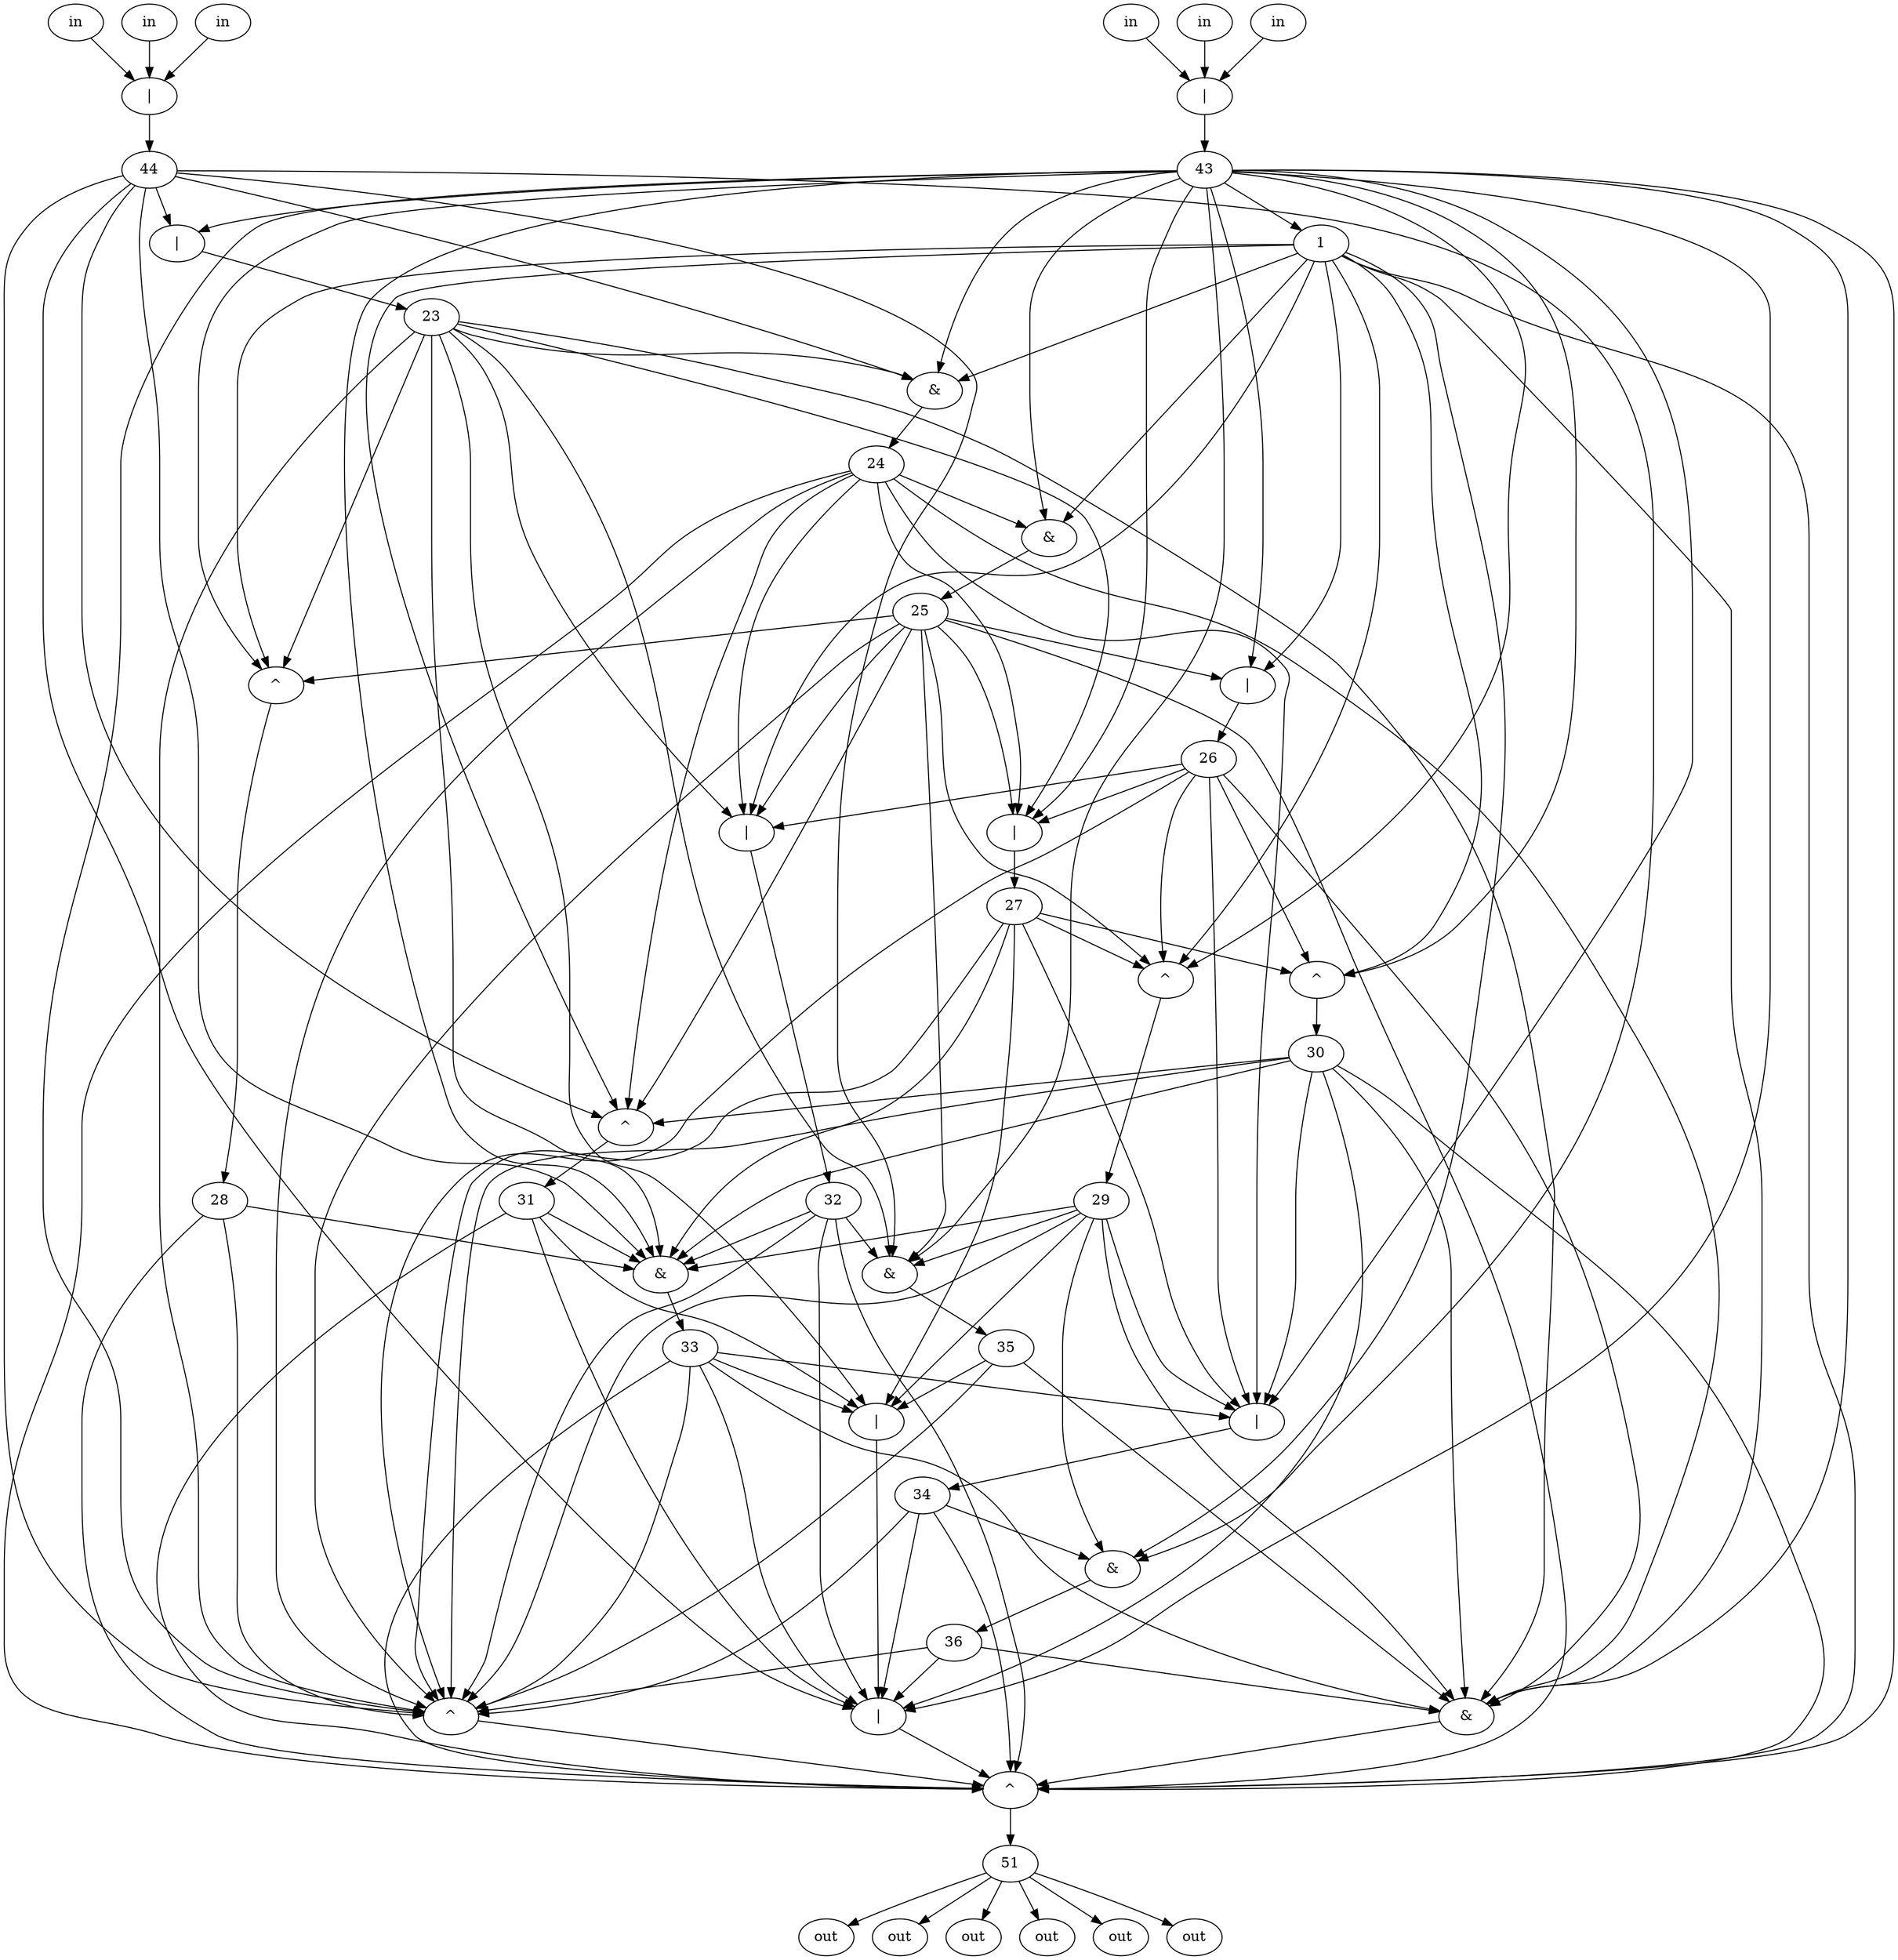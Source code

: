 digraph G{
   1[input=false,output=false];
   16 [label="|",input=false,output=false];
   18 [label="&",input=false,output=false];
   19 [label="^",input=false,output=false];
   20 [label="|",input=false,output=false];
   22 [label="|",input=false,output=false];
   23[input=false,output=false];
   3 [label="&",input=false,output=false];
   24[input=false,output=false];
   4 [label="&",input=false,output=false];
   25[input=false,output=false];
   5 [label="|",input=false,output=false];
   26[input=false,output=false];
   6 [label="|",input=false,output=false];
   27[input=false,output=false];
   7 [label="^",input=false,output=false];
   28[input=false,output=false];
   8 [label="^",input=false,output=false];
   29[input=false,output=false];
   9 [label="^",input=false,output=false];
   30[input=false,output=false];
   10 [label="^",input=false,output=false];
   31[input=false,output=false];
   11 [label="|",input=false,output=false];
   32[input=false,output=false];
   12 [label="&",input=false,output=false];
   33[input=false,output=false];
   13 [label="|",input=false,output=false];
   34[input=false,output=false];
   14 [label="&",input=false,output=false];
   35[input=false,output=false];
   15 [label="&",input=false,output=false];
   36[input=false,output=false];
   17 [label="in",input=true,output=false];
   37 [label="in",input=true,output=false];
   38 [label="in",input=true,output=false];
   39 [label="in",input=true,output=false];
   40 [label="in",input=true,output=false];
   41 [label="in",input=true,output=false];
   42 [label="|",input=false,output=false];
   43[input=false,output=false];
   0 [label="|",input=false,output=false];
   44[input=false,output=false];
   2 [label="out",input=false,output=true];
   45 [label="out",input=false,output=true];
   46 [label="out",input=false,output=true];
   47 [label="out",input=false,output=true];
   48 [label="out",input=false,output=true];
   49 [label="out",input=false,output=true];
   50 [label="^",input=false,output=false];
   51[input=false,output=false];
   1->18;
   1->3;
   1->4;
   1->5;
   1->7;
   1->8;
   1->9;
   1->10;
   1->11;
   1->15;
   1->50;
   16->20;
   18->50;
   19->50;
   20->50;
   22->23;
   23->16;
   23->18;
   23->19;
   23->3;
   23->6;
   23->7;
   23->11;
   23->12;
   23->14;
   3->24;
   24->18;
   24->19;
   24->4;
   24->6;
   24->10;
   24->11;
   24->13;
   24->50;
   4->25;
   25->19;
   25->5;
   25->6;
   25->7;
   25->8;
   25->10;
   25->11;
   25->14;
   25->50;
   5->26;
   26->18;
   26->19;
   26->6;
   26->8;
   26->9;
   26->11;
   26->13;
   6->27;
   27->16;
   27->19;
   27->8;
   27->9;
   27->12;
   27->13;
   7->28;
   28->19;
   28->12;
   28->50;
   8->29;
   29->16;
   29->18;
   29->19;
   29->12;
   29->13;
   29->14;
   29->15;
   9->30;
   30->18;
   30->19;
   30->20;
   30->10;
   30->12;
   30->13;
   30->50;
   10->31;
   31->16;
   31->20;
   31->12;
   31->50;
   11->32;
   32->19;
   32->20;
   32->12;
   32->14;
   32->50;
   12->33;
   33->16;
   33->18;
   33->19;
   33->20;
   33->13;
   33->50;
   13->34;
   34->19;
   34->20;
   34->15;
   34->50;
   14->35;
   35->16;
   35->18;
   35->19;
   15->36;
   36->18;
   36->19;
   36->20;
   17->42;
   37->0;
   38->42;
   39->0;
   40->42;
   41->0;
   42->43;
   43->1;
   43->18;
   43->19;
   43->20;
   43->22;
   43->3;
   43->4;
   43->5;
   43->6;
   43->7;
   43->8;
   43->9;
   43->12;
   43->13;
   43->14;
   43->50;
   0->44;
   44->19;
   44->20;
   44->22;
   44->3;
   44->10;
   44->12;
   44->14;
   44->15;
   50->51;
   51->2;
   51->45;
   51->46;
   51->47;
   51->48;
   51->49;
}